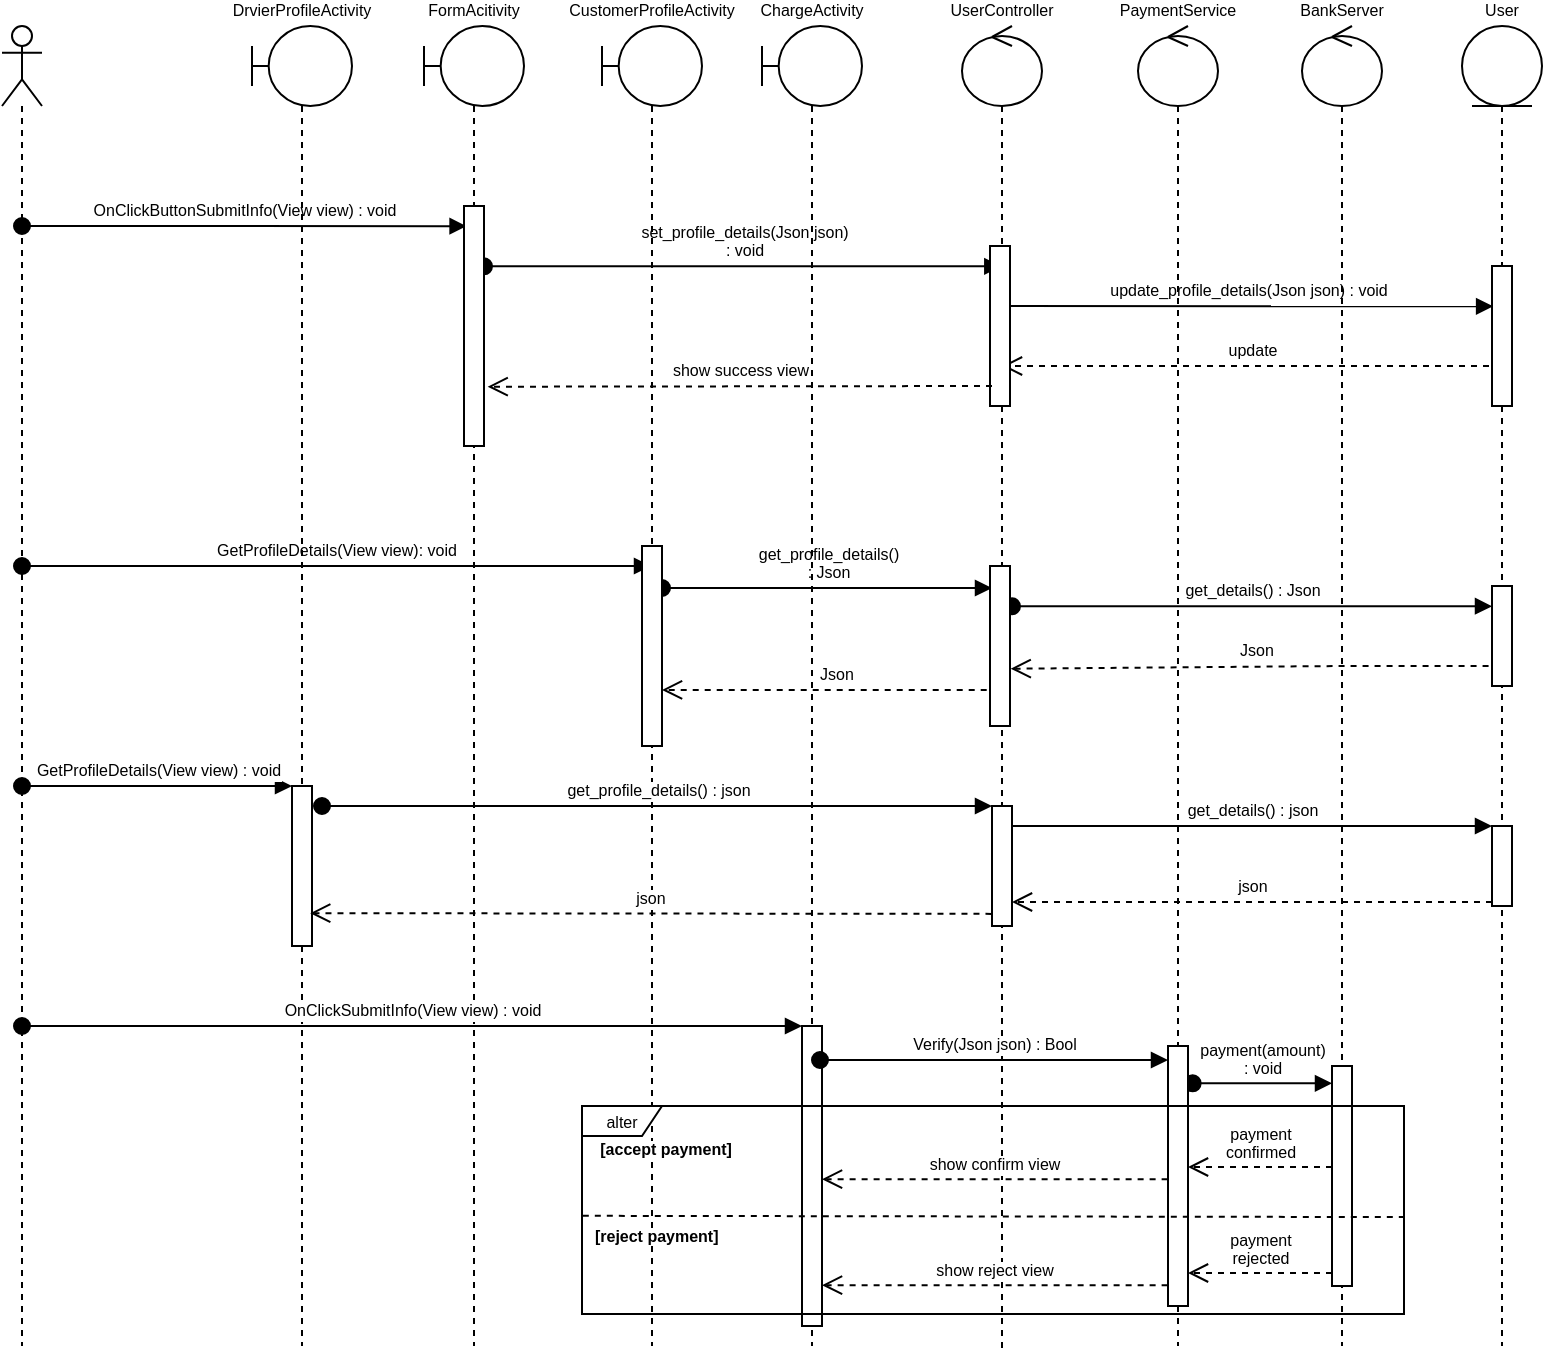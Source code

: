<mxfile version="10.6.7" type="github"><diagram id="7cppNZjGAp6r9YQar8up" name="Page-1"><mxGraphModel dx="1443" dy="786" grid="1" gridSize="10" guides="1" tooltips="1" connect="1" arrows="1" fold="1" page="1" pageScale="1" pageWidth="850" pageHeight="1100" math="0" shadow="0"><root><mxCell id="0"/><mxCell id="1" parent="0"/><mxCell id="SsntbhusHPdtkr49tq0A-78" value="payment(amount) &lt;br&gt;: void" style="html=1;verticalAlign=bottom;startArrow=oval;endArrow=block;startSize=8;labelBackgroundColor=none;fontSize=8;fontColor=#000000;exitX=1.233;exitY=0.096;exitDx=0;exitDy=0;exitPerimeter=0;" edge="1" parent="1"><mxGeometry relative="1" as="geometry"><mxPoint x="625.333" y="582.667" as="sourcePoint"/><mxPoint x="695" y="582.667" as="targetPoint"/></mxGeometry></mxCell><mxCell id="SsntbhusHPdtkr49tq0A-35" value="Json" style="html=1;verticalAlign=bottom;endArrow=open;dashed=1;endSize=8;fontSize=8;exitX=0.9;exitY=0.963;exitDx=0;exitDy=0;exitPerimeter=0;" edge="1" parent="1" target="SsntbhusHPdtkr49tq0A-24"><mxGeometry relative="1" as="geometry"><mxPoint x="534.353" y="385.941" as="sourcePoint"/><mxPoint x="540" y="384" as="targetPoint"/></mxGeometry></mxCell><mxCell id="SsntbhusHPdtkr49tq0A-32" value="Json" style="html=1;verticalAlign=bottom;endArrow=open;dashed=1;endSize=8;fontSize=8;entryX=0.9;entryY=0.917;entryDx=0;entryDy=0;entryPerimeter=0;" edge="1" parent="1"><mxGeometry relative="1" as="geometry"><mxPoint x="779.286" y="374" as="sourcePoint"/><mxPoint x="534.353" y="375.353" as="targetPoint"/><Array as="points"><mxPoint x="700" y="374"/></Array></mxGeometry></mxCell><mxCell id="SsntbhusHPdtkr49tq0A-31" value="get_details() : Json" style="html=1;verticalAlign=bottom;startArrow=oval;startFill=1;endArrow=block;startSize=8;fontSize=8;" edge="1" parent="1" target="SsntbhusHPdtkr49tq0A-30"><mxGeometry width="60" relative="1" as="geometry"><mxPoint x="535" y="344.121" as="sourcePoint"/><mxPoint x="784.741" y="344.121" as="targetPoint"/></mxGeometry></mxCell><mxCell id="SsntbhusHPdtkr49tq0A-28" value="get_profile_details()&lt;br&gt;: Json" style="html=1;verticalAlign=bottom;startArrow=oval;startFill=1;endArrow=block;startSize=8;fontSize=8;labelPosition=center;verticalLabelPosition=top;align=center;" edge="1" parent="1"><mxGeometry width="60" relative="1" as="geometry"><mxPoint x="360.0" y="335" as="sourcePoint"/><mxPoint x="525" y="335" as="targetPoint"/></mxGeometry></mxCell><mxCell id="SsntbhusHPdtkr49tq0A-23" value="GetProfileDetails(View view): void" style="html=1;verticalAlign=bottom;startArrow=oval;startFill=1;endArrow=block;startSize=8;fontSize=8;labelPosition=center;verticalLabelPosition=top;align=center;" edge="1" parent="1" target="-ZHbQ7JEL0aKVon_tOd--12"><mxGeometry width="60" relative="1" as="geometry"><mxPoint x="40.0" y="324" as="sourcePoint"/><mxPoint x="214.5" y="324" as="targetPoint"/></mxGeometry></mxCell><mxCell id="SsntbhusHPdtkr49tq0A-13" value="update" style="html=1;verticalAlign=bottom;endArrow=open;dashed=1;endSize=8;fontSize=8;" edge="1" parent="1" source="-ZHbQ7JEL0aKVon_tOd--17" target="-ZHbQ7JEL0aKVon_tOd--14"><mxGeometry relative="1" as="geometry"><mxPoint x="780" y="234" as="sourcePoint"/><mxPoint x="700" y="234" as="targetPoint"/><Array as="points"><mxPoint x="700" y="224"/></Array></mxGeometry></mxCell><mxCell id="SsntbhusHPdtkr49tq0A-11" value="set_profile_details(Json json)&lt;br&gt;: void" style="html=1;verticalAlign=bottom;startArrow=oval;startFill=1;endArrow=block;startSize=8;fontSize=8;labelPosition=center;verticalLabelPosition=top;align=center;entryX=0.5;entryY=0.043;entryDx=0;entryDy=0;entryPerimeter=0;" edge="1" parent="1" source="SsntbhusHPdtkr49tq0A-20"><mxGeometry width="60" relative="1" as="geometry"><mxPoint x="215" y="174" as="sourcePoint"/><mxPoint x="529.647" y="174.176" as="targetPoint"/></mxGeometry></mxCell><mxCell id="-ZHbQ7JEL0aKVon_tOd--4" value="" style="shape=umlLifeline;participant=umlActor;perimeter=lifelinePerimeter;whiteSpace=wrap;html=1;container=1;collapsible=0;recursiveResize=0;verticalAlign=top;spacingTop=36;labelBackgroundColor=#ffffff;outlineConnect=0;" parent="1" vertex="1"><mxGeometry x="30" y="54" width="20" height="660" as="geometry"/></mxCell><mxCell id="SsntbhusHPdtkr49tq0A-8" value="OnClickButtonSubmitInfo(View view) : void&lt;br&gt;" style="html=1;verticalAlign=bottom;startArrow=oval;startFill=1;endArrow=block;startSize=8;fontSize=8;labelPosition=center;verticalLabelPosition=top;align=center;entryX=0.128;entryY=0.084;entryDx=0;entryDy=0;entryPerimeter=0;" edge="1" parent="-ZHbQ7JEL0aKVon_tOd--4" target="SsntbhusHPdtkr49tq0A-20"><mxGeometry width="60" relative="1" as="geometry"><mxPoint x="10" y="100" as="sourcePoint"/><mxPoint x="230" y="100" as="targetPoint"/></mxGeometry></mxCell><mxCell id="-ZHbQ7JEL0aKVon_tOd--11" value="FormAcitivity&lt;br&gt;" style="shape=umlLifeline;participant=umlBoundary;perimeter=lifelinePerimeter;whiteSpace=wrap;html=1;container=1;collapsible=0;recursiveResize=0;verticalAlign=bottom;spacingTop=36;labelBackgroundColor=#ffffff;outlineConnect=0;fontSize=8;labelPosition=center;verticalLabelPosition=top;align=center;size=40;" parent="1" vertex="1"><mxGeometry x="241" y="54" width="50" height="660" as="geometry"/></mxCell><mxCell id="SsntbhusHPdtkr49tq0A-20" value="" style="html=1;points=[];perimeter=orthogonalPerimeter;fontSize=8;" vertex="1" parent="-ZHbQ7JEL0aKVon_tOd--11"><mxGeometry x="20" y="90" width="10" height="120" as="geometry"/></mxCell><mxCell id="-ZHbQ7JEL0aKVon_tOd--12" value="CustomerProfileActivity&lt;br&gt;" style="shape=umlLifeline;participant=umlBoundary;perimeter=lifelinePerimeter;whiteSpace=wrap;html=1;container=1;collapsible=0;recursiveResize=0;verticalAlign=bottom;spacingTop=36;labelBackgroundColor=#ffffff;outlineConnect=0;fontSize=8;labelPosition=center;verticalLabelPosition=top;align=center;" parent="1" vertex="1"><mxGeometry x="330" y="54" width="50" height="660" as="geometry"/></mxCell><mxCell id="SsntbhusHPdtkr49tq0A-24" value="" style="html=1;points=[];perimeter=orthogonalPerimeter;fontSize=8;" vertex="1" parent="-ZHbQ7JEL0aKVon_tOd--12"><mxGeometry x="20" y="260" width="10" height="100" as="geometry"/></mxCell><mxCell id="-ZHbQ7JEL0aKVon_tOd--14" value="UserController&lt;br&gt;" style="shape=umlLifeline;participant=umlControl;perimeter=lifelinePerimeter;whiteSpace=wrap;html=1;container=1;collapsible=0;recursiveResize=0;verticalAlign=bottom;spacingTop=36;labelBackgroundColor=#ffffff;outlineConnect=0;fontSize=8;labelPosition=center;verticalLabelPosition=top;align=center;" parent="1" vertex="1"><mxGeometry x="510" y="54" width="40" height="664" as="geometry"/></mxCell><mxCell id="SsntbhusHPdtkr49tq0A-12" value="update_profile_details(Json json) : void" style="html=1;verticalAlign=bottom;startArrow=oval;startFill=1;endArrow=block;startSize=8;fontSize=8;entryX=0.055;entryY=0.288;entryDx=0;entryDy=0;entryPerimeter=0;" edge="1" parent="-ZHbQ7JEL0aKVon_tOd--14" target="SsntbhusHPdtkr49tq0A-22"><mxGeometry width="60" relative="1" as="geometry"><mxPoint x="20" y="140" as="sourcePoint"/><mxPoint x="80" y="140" as="targetPoint"/></mxGeometry></mxCell><mxCell id="SsntbhusHPdtkr49tq0A-45" value="" style="html=1;points=[];perimeter=orthogonalPerimeter;fontSize=8;" vertex="1" parent="-ZHbQ7JEL0aKVon_tOd--14"><mxGeometry x="15" y="390" width="10" height="60" as="geometry"/></mxCell><mxCell id="SsntbhusHPdtkr49tq0A-96" value="" style="html=1;points=[];perimeter=orthogonalPerimeter;shadow=0;comic=0;labelBackgroundColor=none;fontSize=8;fontColor=#000000;" vertex="1" parent="-ZHbQ7JEL0aKVon_tOd--14"><mxGeometry x="14" y="110" width="10" height="80" as="geometry"/></mxCell><mxCell id="SsntbhusHPdtkr49tq0A-97" value="" style="html=1;points=[];perimeter=orthogonalPerimeter;shadow=0;comic=0;labelBackgroundColor=none;fontSize=8;fontColor=#000000;" vertex="1" parent="-ZHbQ7JEL0aKVon_tOd--14"><mxGeometry x="14" y="270" width="10" height="80" as="geometry"/></mxCell><mxCell id="-ZHbQ7JEL0aKVon_tOd--17" value="User" style="shape=umlLifeline;participant=umlEntity;perimeter=lifelinePerimeter;whiteSpace=wrap;html=1;container=1;collapsible=0;recursiveResize=0;verticalAlign=bottom;spacingTop=36;labelBackgroundColor=#ffffff;outlineConnect=0;fontSize=8;labelPosition=center;verticalLabelPosition=top;align=center;" parent="1" vertex="1"><mxGeometry x="760" y="54" width="40" height="660" as="geometry"/></mxCell><mxCell id="SsntbhusHPdtkr49tq0A-22" value="" style="html=1;points=[];perimeter=orthogonalPerimeter;fontSize=8;" vertex="1" parent="-ZHbQ7JEL0aKVon_tOd--17"><mxGeometry x="15" y="120" width="10" height="70" as="geometry"/></mxCell><mxCell id="SsntbhusHPdtkr49tq0A-30" value="" style="html=1;points=[];perimeter=orthogonalPerimeter;fontSize=8;" vertex="1" parent="-ZHbQ7JEL0aKVon_tOd--17"><mxGeometry x="15" y="280" width="10" height="50" as="geometry"/></mxCell><mxCell id="SsntbhusHPdtkr49tq0A-50" value="" style="html=1;points=[];perimeter=orthogonalPerimeter;fontSize=8;" vertex="1" parent="-ZHbQ7JEL0aKVon_tOd--17"><mxGeometry x="15" y="400" width="10" height="40" as="geometry"/></mxCell><mxCell id="-ZHbQ7JEL0aKVon_tOd--13" value="ChargeActivity" style="shape=umlLifeline;participant=umlBoundary;perimeter=lifelinePerimeter;whiteSpace=wrap;html=1;container=1;collapsible=0;recursiveResize=0;verticalAlign=bottom;spacingTop=36;labelBackgroundColor=#ffffff;outlineConnect=0;fontSize=8;labelPosition=center;verticalLabelPosition=top;align=center;" parent="1" vertex="1"><mxGeometry x="410" y="54" width="50" height="660" as="geometry"/></mxCell><mxCell id="SsntbhusHPdtkr49tq0A-55" value="" style="html=1;points=[];perimeter=orthogonalPerimeter;fontSize=8;" vertex="1" parent="-ZHbQ7JEL0aKVon_tOd--13"><mxGeometry x="20" y="500" width="10" height="150" as="geometry"/></mxCell><mxCell id="SsntbhusHPdtkr49tq0A-40" value="show success view" style="html=1;verticalAlign=bottom;endArrow=open;dashed=1;endSize=8;fontSize=8;entryX=1.183;entryY=0.753;entryDx=0;entryDy=0;entryPerimeter=0;" edge="1" parent="1" target="SsntbhusHPdtkr49tq0A-20"><mxGeometry relative="1" as="geometry"><mxPoint x="525" y="234" as="sourcePoint"/><mxPoint x="450" y="234" as="targetPoint"/></mxGeometry></mxCell><mxCell id="SsntbhusHPdtkr49tq0A-41" value="DrvierProfileActivity&lt;br&gt;" style="shape=umlLifeline;participant=umlBoundary;perimeter=lifelinePerimeter;whiteSpace=wrap;html=1;container=1;collapsible=0;recursiveResize=0;verticalAlign=bottom;spacingTop=36;labelBackgroundColor=#ffffff;outlineConnect=0;fontSize=8;labelPosition=center;verticalLabelPosition=top;align=center;" vertex="1" parent="1"><mxGeometry x="155" y="54" width="50" height="660" as="geometry"/></mxCell><mxCell id="SsntbhusHPdtkr49tq0A-43" value="" style="html=1;points=[];perimeter=orthogonalPerimeter;fontSize=8;" vertex="1" parent="SsntbhusHPdtkr49tq0A-41"><mxGeometry x="20" y="380" width="10" height="80" as="geometry"/></mxCell><mxCell id="SsntbhusHPdtkr49tq0A-44" value="GetProfileDetails(View view) : void" style="html=1;verticalAlign=bottom;startArrow=oval;endArrow=block;startSize=8;labelBackgroundColor=#FFFFFF;fontSize=8;" edge="1" target="SsntbhusHPdtkr49tq0A-43" parent="1" source="-ZHbQ7JEL0aKVon_tOd--4"><mxGeometry relative="1" as="geometry"><mxPoint x="120" y="394" as="sourcePoint"/></mxGeometry></mxCell><mxCell id="SsntbhusHPdtkr49tq0A-46" value="get_profile_details() : json" style="html=1;verticalAlign=bottom;startArrow=oval;endArrow=block;startSize=8;labelBackgroundColor=#FFFFFF;fontSize=8;exitX=1.5;exitY=0.125;exitDx=0;exitDy=0;exitPerimeter=0;" edge="1" target="SsntbhusHPdtkr49tq0A-45" parent="1" source="SsntbhusHPdtkr49tq0A-43"><mxGeometry relative="1" as="geometry"><mxPoint x="465" y="444" as="sourcePoint"/></mxGeometry></mxCell><mxCell id="SsntbhusHPdtkr49tq0A-52" value="json" style="html=1;verticalAlign=bottom;endArrow=open;dashed=1;endSize=8;exitX=0;exitY=0.95;labelBackgroundColor=#FFFFFF;fontSize=8;" edge="1" source="SsntbhusHPdtkr49tq0A-50" parent="1" target="SsntbhusHPdtkr49tq0A-45"><mxGeometry relative="1" as="geometry"><mxPoint x="705" y="510" as="targetPoint"/></mxGeometry></mxCell><mxCell id="SsntbhusHPdtkr49tq0A-51" value="get_details() : json" style="html=1;verticalAlign=bottom;endArrow=block;entryX=0;entryY=0;labelBackgroundColor=#FFFFFF;fontSize=8;" edge="1" target="SsntbhusHPdtkr49tq0A-50" parent="1" source="SsntbhusHPdtkr49tq0A-45"><mxGeometry relative="1" as="geometry"><mxPoint x="705" y="434" as="sourcePoint"/></mxGeometry></mxCell><mxCell id="SsntbhusHPdtkr49tq0A-53" value="json" style="html=1;verticalAlign=bottom;endArrow=open;dashed=1;endSize=8;labelBackgroundColor=#FFFFFF;fontSize=8;entryX=0.91;entryY=0.795;entryDx=0;entryDy=0;entryPerimeter=0;exitX=-0.026;exitY=0.899;exitDx=0;exitDy=0;exitPerimeter=0;" edge="1" parent="1" source="SsntbhusHPdtkr49tq0A-45" target="SsntbhusHPdtkr49tq0A-43"><mxGeometry relative="1" as="geometry"><mxPoint x="289" y="497.741" as="targetPoint"/><mxPoint x="520" y="498" as="sourcePoint"/></mxGeometry></mxCell><mxCell id="SsntbhusHPdtkr49tq0A-54" value="PaymentService" style="shape=umlLifeline;participant=umlControl;perimeter=lifelinePerimeter;whiteSpace=wrap;html=1;container=1;collapsible=0;recursiveResize=0;verticalAlign=bottom;spacingTop=36;labelBackgroundColor=#ffffff;outlineConnect=0;fontSize=8;labelPosition=center;verticalLabelPosition=top;align=center;" vertex="1" parent="1"><mxGeometry x="598" y="54" width="40" height="660" as="geometry"/></mxCell><mxCell id="SsntbhusHPdtkr49tq0A-60" value="" style="html=1;points=[];perimeter=orthogonalPerimeter;fontSize=8;" vertex="1" parent="SsntbhusHPdtkr49tq0A-54"><mxGeometry x="15" y="510" width="10" height="130" as="geometry"/></mxCell><mxCell id="SsntbhusHPdtkr49tq0A-56" value="OnClickSubmitInfo(View view) : void" style="html=1;verticalAlign=bottom;startArrow=oval;endArrow=block;startSize=8;labelBackgroundColor=#FFFFFF;fontSize=8;" edge="1" target="SsntbhusHPdtkr49tq0A-55" parent="1" source="-ZHbQ7JEL0aKVon_tOd--4"><mxGeometry relative="1" as="geometry"><mxPoint x="370" y="554" as="sourcePoint"/></mxGeometry></mxCell><mxCell id="SsntbhusHPdtkr49tq0A-57" value="BankServer" style="shape=umlLifeline;participant=umlControl;perimeter=lifelinePerimeter;whiteSpace=wrap;html=1;container=1;collapsible=0;recursiveResize=0;verticalAlign=bottom;spacingTop=36;labelBackgroundColor=#ffffff;outlineConnect=0;fontSize=8;labelPosition=center;verticalLabelPosition=top;align=center;" vertex="1" parent="1"><mxGeometry x="680" y="54" width="40" height="660" as="geometry"/></mxCell><mxCell id="SsntbhusHPdtkr49tq0A-82" value="" style="html=1;points=[];perimeter=orthogonalPerimeter;shadow=0;comic=0;labelBackgroundColor=none;fontSize=8;fontColor=#000000;" vertex="1" parent="SsntbhusHPdtkr49tq0A-57"><mxGeometry x="15" y="520" width="10" height="110" as="geometry"/></mxCell><mxCell id="SsntbhusHPdtkr49tq0A-62" value="Verify(Json json) : Bool" style="html=1;verticalAlign=bottom;startArrow=oval;endArrow=block;startSize=8;labelBackgroundColor=#FFFFFF;fontSize=8;" edge="1" parent="1"><mxGeometry relative="1" as="geometry"><mxPoint x="439" y="571" as="sourcePoint"/><mxPoint x="613" y="571" as="targetPoint"/><Array as="points"><mxPoint x="580" y="571"/></Array></mxGeometry></mxCell><mxCell id="SsntbhusHPdtkr49tq0A-86" value="" style="group" vertex="1" connectable="0" parent="1"><mxGeometry x="320" y="594" width="411" height="104" as="geometry"/></mxCell><mxCell id="SsntbhusHPdtkr49tq0A-68" value="alter" style="shape=umlFrame;whiteSpace=wrap;html=1;shadow=0;comic=0;fontSize=8;width=40;height=15;labelBackgroundColor=none;" vertex="1" parent="SsntbhusHPdtkr49tq0A-86"><mxGeometry width="411" height="104.0" as="geometry"/></mxCell><mxCell id="SsntbhusHPdtkr49tq0A-72" value="dispatch" style="html=1;verticalAlign=bottom;startArrow=none;startFill=0;endArrow=none;startSize=6;endSize=8;labelBackgroundColor=#FFFFFF;fontSize=8;entryX=1.007;entryY=0.534;entryDx=0;entryDy=0;entryPerimeter=0;endFill=0;noLabel=1;fontColor=none;exitX=0.001;exitY=0.528;exitDx=0;exitDy=0;exitPerimeter=0;dashed=1;" edge="1" parent="SsntbhusHPdtkr49tq0A-86" source="SsntbhusHPdtkr49tq0A-68" target="SsntbhusHPdtkr49tq0A-68"><mxGeometry width="80" relative="1" as="geometry"><mxPoint x="527.761" y="471.9" as="sourcePoint"/><mxPoint x="780.811" y="472.23" as="targetPoint"/></mxGeometry></mxCell><mxCell id="SsntbhusHPdtkr49tq0A-75" value="[reject payment]" style="text;align=center;fontStyle=1;verticalAlign=middle;spacingLeft=3;spacingRight=3;strokeColor=none;rotatable=0;points=[[0,0.5],[1,0.5]];portConstraint=eastwest;shadow=0;comic=0;fontSize=8;fontColor=#000000;labelBackgroundColor=#ffffff;" vertex="1" parent="SsntbhusHPdtkr49tq0A-86"><mxGeometry x="18.682" y="60.729" width="37.364" height="8.667" as="geometry"/></mxCell><mxCell id="SsntbhusHPdtkr49tq0A-73" value="[accept payment]" style="text;align=center;fontStyle=1;verticalAlign=middle;spacingLeft=3;spacingRight=3;strokeColor=none;rotatable=0;points=[[0,0.5],[1,0.5]];portConstraint=eastwest;shadow=0;comic=0;fontSize=8;fontColor=#000000;labelBackgroundColor=#ffffff;" vertex="1" parent="SsntbhusHPdtkr49tq0A-86"><mxGeometry x="23.352" y="17.395" width="37.364" height="8.667" as="geometry"/></mxCell><mxCell id="SsntbhusHPdtkr49tq0A-89" value="payment &lt;br&gt;confirmed" style="html=1;verticalAlign=bottom;endArrow=open;dashed=1;endSize=8;labelBackgroundColor=#ffffff;fontSize=8;fontColor=#000000;" edge="1" parent="1"><mxGeometry relative="1" as="geometry"><mxPoint x="695" y="624.5" as="sourcePoint"/><mxPoint x="623" y="624.5" as="targetPoint"/></mxGeometry></mxCell><mxCell id="SsntbhusHPdtkr49tq0A-90" value="show confirm view" style="html=1;verticalAlign=bottom;endArrow=open;dashed=1;endSize=8;labelBackgroundColor=#ffffff;fontSize=8;fontColor=#000000;exitX=-0.029;exitY=0.769;exitDx=0;exitDy=0;exitPerimeter=0;" edge="1" parent="1" target="SsntbhusHPdtkr49tq0A-55"><mxGeometry relative="1" as="geometry"><mxPoint x="612.81" y="630.571" as="sourcePoint"/><mxPoint x="620" y="644" as="targetPoint"/></mxGeometry></mxCell><mxCell id="SsntbhusHPdtkr49tq0A-91" value="payment &lt;br&gt;rejected" style="html=1;verticalAlign=bottom;endArrow=open;dashed=1;endSize=8;labelBackgroundColor=#ffffff;fontSize=8;fontColor=#000000;" edge="1" parent="1"><mxGeometry relative="1" as="geometry"><mxPoint x="695" y="677.5" as="sourcePoint"/><mxPoint x="623" y="677.5" as="targetPoint"/></mxGeometry></mxCell><mxCell id="SsntbhusHPdtkr49tq0A-92" value="show reject view" style="html=1;verticalAlign=bottom;endArrow=open;dashed=1;endSize=8;labelBackgroundColor=#ffffff;fontSize=8;fontColor=#000000;exitX=-0.029;exitY=0.769;exitDx=0;exitDy=0;exitPerimeter=0;" edge="1" parent="1"><mxGeometry relative="1" as="geometry"><mxPoint x="612.81" y="683.571" as="sourcePoint"/><mxPoint x="440" y="683.571" as="targetPoint"/></mxGeometry></mxCell></root></mxGraphModel></diagram></mxfile>